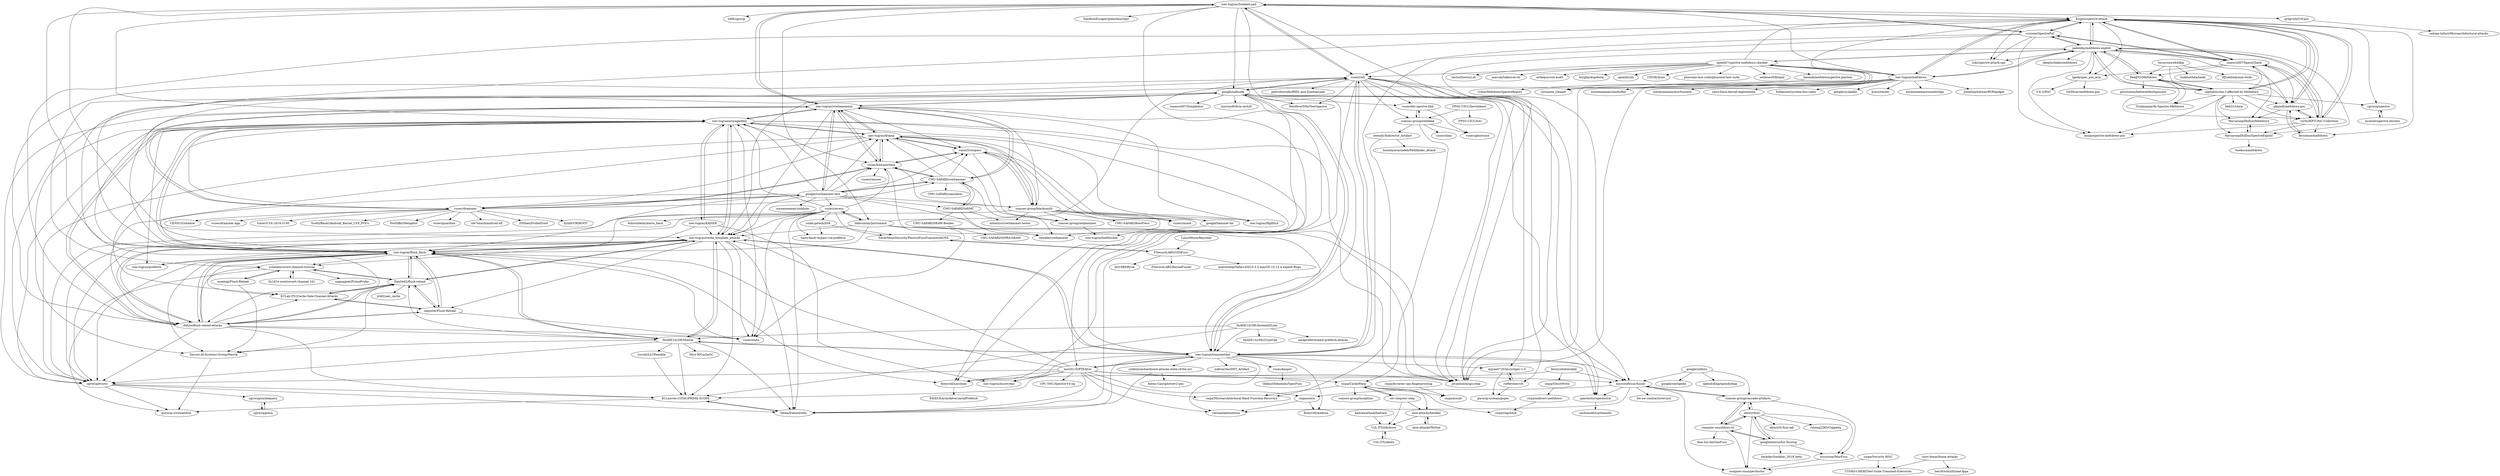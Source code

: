 digraph G {
"isec-tugraz/ZombieLoad" -> "vusec/ridl"
"isec-tugraz/ZombieLoad" -> "jovanbulck/sgx-step" ["e"=1]
"isec-tugraz/ZombieLoad" -> "isec-tugraz/armageddon"
"isec-tugraz/ZombieLoad" -> "IAIK/sgxrop"
"isec-tugraz/ZombieLoad" -> "flowyroll/uarchsec"
"isec-tugraz/ZombieLoad" -> "isec-tugraz/rowhammerjs"
"isec-tugraz/ZombieLoad" -> "SandboxEscaper/polarbearrepo" ["e"=1]
"isec-tugraz/ZombieLoad" -> "Eugnis/spectre-attack"
"isec-tugraz/ZombieLoad" -> "google/safeside"
"isec-tugraz/ZombieLoad" -> "gregvish/l1tf-poc"
"isec-tugraz/ZombieLoad" -> "bbbrumley/portsmash"
"isec-tugraz/ZombieLoad" -> "isec-tugraz/cache_template_attacks"
"isec-tugraz/ZombieLoad" -> "isec-tugraz/flush_flush"
"isec-tugraz/ZombieLoad" -> "isec-tugraz/transientfail"
"isec-tugraz/ZombieLoad" -> "crozone/SpectrePoC"
"vusec/ridl" -> "isec-tugraz/ZombieLoad"
"vusec/ridl" -> "isec-tugraz/transientfail"
"vusec/ridl" -> "HexHive/SMoTherSpectre"
"vusec/ridl" -> "jovanbulck/sgx-step" ["e"=1]
"vusec/ridl" -> "spectector/spectector"
"vusec/ridl" -> "google/safeside"
"vusec/ridl" -> "mjyan0720/InvisiSpec-1.0"
"vusec/ridl" -> "libtea/frameworks"
"vusec/ridl" -> "yshalabi/covert-channel-tutorial"
"vusec/ridl" -> "microsoft/sca-fuzzer"
"vusec/ridl" -> "pietroborrello/RIDL-and-ZombieLoad"
"vusec/ridl" -> "defuse/flush-reload-attacks"
"vusec/ridl" -> "cwfletcher/stt"
"vusec/ridl" -> "comsec-group/retbleed"
"vusec/ridl" -> "vusec/bhi-spectre-bhb"
"speed47/spectre-meltdown-checker" -> "isec-tugraz/meltdown"
"speed47/spectre-meltdown-checker" -> "corna/me_cleaner" ["e"=1]
"speed47/spectre-meltdown-checker" -> "paboldin/meltdown-exploit"
"speed47/spectre-meltdown-checker" -> "testssl/testssl.sh" ["e"=1]
"speed47/spectre-meltdown-checker" -> "marcan/takeover.sh" ["e"=1]
"speed47/spectre-meltdown-checker" -> "hannob/meltdownspectre-patches"
"speed47/spectre-meltdown-checker" -> "arthepsy/ssh-audit" ["e"=1]
"speed47/spectre-meltdown-checker" -> "Eugnis/spectre-attack"
"speed47/spectre-meltdown-checker" -> "borgbackup/borg" ["e"=1]
"speed47/spectre-meltdown-checker" -> "xoreaxeaxeax/sandsifter" ["e"=1]
"speed47/spectre-meltdown-checker" -> "openzfs/zfs" ["e"=1]
"speed47/spectre-meltdown-checker" -> "CISOfy/lynis" ["e"=1]
"speed47/spectre-meltdown-checker" -> "phoronix-test-suite/phoronix-test-suite" ["e"=1]
"speed47/spectre-meltdown-checker" -> "vusec/ridl"
"speed47/spectre-meltdown-checker" -> "netblue30/firejail" ["e"=1]
"isec-tugraz/meltdown" -> "paboldin/meltdown-exploit"
"isec-tugraz/meltdown" -> "speed47/spectre-meltdown-checker"
"isec-tugraz/meltdown" -> "Eugnis/spectre-attack"
"isec-tugraz/meltdown" -> "xoreaxeaxeax/sandsifter" ["e"=1]
"isec-tugraz/meltdown" -> "isec-tugraz/ZombieLoad"
"isec-tugraz/meltdown" -> "xoreaxeaxeax/movfuscator" ["e"=1]
"isec-tugraz/meltdown" -> "xairy/linux-kernel-exploitation" ["e"=1]
"isec-tugraz/meltdown" -> "fulldecent/system-bus-radio" ["e"=1]
"isec-tugraz/meltdown" -> "google/syzkaller" ["e"=1]
"isec-tugraz/meltdown" -> "avast/retdec" ["e"=1]
"isec-tugraz/meltdown" -> "corna/me_cleaner" ["e"=1]
"isec-tugraz/meltdown" -> "defuse/flush-reload-attacks"
"isec-tugraz/meltdown" -> "xoreaxeaxeax/rosenbridge" ["e"=1]
"isec-tugraz/meltdown" -> "JonathanSalwan/ROPgadget" ["e"=1]
"isec-tugraz/meltdown" -> "jovanbulck/sgx-step" ["e"=1]
"misc0110/PTEditor" -> "libtea/frameworks"
"misc0110/PTEditor" -> "isec-tugraz/transientfail"
"misc0110/PTEditor" -> "microsoft/sca-fuzzer"
"misc0110/PTEditor" -> "jovanbulck/sgx-step" ["e"=1]
"misc0110/PTEditor" -> "cgvwzq/evsets"
"misc0110/PTEditor" -> "isec-tugraz/cache_template_attacks"
"misc0110/PTEditor" -> "CPU-THU/Spectre-V4-ng"
"misc0110/PTEditor" -> "vernamlab/medusa"
"misc0110/PTEditor" -> "isec-tugraz/msrevelio"
"misc0110/PTEditor" -> "isec-tugraz/flush_flush"
"misc0110/PTEditor" -> "KULeuven-COSIC/PRIME-SCOPE"
"misc0110/PTEditor" -> "flowyroll/uarchsec"
"misc0110/PTEditor" -> "cispa/osiris"
"misc0110/PTEditor" -> "cispa/CacheWarp"
"misc0110/PTEditor" -> "cispa/Microarchitectural-Hash-Function-Recovery"
"paboldin/meltdown-exploit" -> "Eugnis/spectre-attack"
"paboldin/meltdown-exploit" -> "ionescu007/SpecuCheck"
"paboldin/meltdown-exploit" -> "crozone/SpectrePoC"
"paboldin/meltdown-exploit" -> "raphaelsc/Am-I-affected-by-Meltdown"
"paboldin/meltdown-exploit" -> "turbo/KPTI-PoC-Collection"
"paboldin/meltdown-exploit" -> "RealJTG/Meltdown"
"paboldin/meltdown-exploit" -> "isec-tugraz/meltdown"
"paboldin/meltdown-exploit" -> "gkaindl/meltdown-poc"
"paboldin/meltdown-exploit" -> "lgeek/spec_poc_arm"
"paboldin/meltdown-exploit" -> "HarsaroopDhillon/SpectreExploit"
"paboldin/meltdown-exploit" -> "speed47/spectre-meltdown-checker"
"paboldin/meltdown-exploit" -> "mniip/spectre-meltdown-poc"
"paboldin/meltdown-exploit" -> "deeptechlabs/meltdown"
"paboldin/meltdown-exploit" -> "jovanbulck/sgx-step" ["e"=1]
"paboldin/meltdown-exploit" -> "lsds/spectre-attack-sgx" ["e"=1]
"gregvish/l1tf-poc" -> "saiteja-talluri/Microarchitectural-attacks"
"LinusHenze/Keysteal" -> "FSecureLABS/OSXFuzz"
"ionescu007/SpecuCheck" -> "turbo/KPTI-PoC-Collection"
"ionescu007/SpecuCheck" -> "paboldin/meltdown-exploit"
"ionescu007/SpecuCheck" -> "Eugnis/spectre-attack"
"ionescu007/SpecuCheck" -> "lgeek/spec_poc_arm"
"ionescu007/SpecuCheck" -> "gkaindl/meltdown-poc"
"ionescu007/SpecuCheck" -> "crozone/SpectrePoC"
"ionescu007/SpecuCheck" -> "RealJTG/Meltdown"
"ionescu007/SpecuCheck" -> "HarsaroopDhillon/Meltdown"
"Eugnis/spectre-attack" -> "turbo/KPTI-PoC-Collection"
"Eugnis/spectre-attack" -> "gkaindl/meltdown-poc"
"Eugnis/spectre-attack" -> "feruxmax/meltdown"
"Eugnis/spectre-attack" -> "paboldin/meltdown-exploit"
"Eugnis/spectre-attack" -> "crozone/SpectrePoC"
"Eugnis/spectre-attack" -> "ionescu007/SpecuCheck"
"Eugnis/spectre-attack" -> "lgeek/spec_poc_arm"
"Eugnis/spectre-attack" -> "raphaelsc/Am-I-affected-by-Meltdown"
"Eugnis/spectre-attack" -> "isec-tugraz/meltdown"
"Eugnis/spectre-attack" -> "lsds/spectre-attack-sgx" ["e"=1]
"Eugnis/spectre-attack" -> "defuse/flush-reload-attacks"
"Eugnis/spectre-attack" -> "isec-tugraz/ZombieLoad"
"Eugnis/spectre-attack" -> "isec-tugraz/flush_flush"
"Eugnis/spectre-attack" -> "jovanbulck/sgx-step" ["e"=1]
"Eugnis/spectre-attack" -> "cgvwzq/spectre"
"turbo/KPTI-PoC-Collection" -> "gkaindl/meltdown-poc"
"turbo/KPTI-PoC-Collection" -> "feruxmax/meltdown"
"turbo/KPTI-PoC-Collection" -> "Eugnis/spectre-attack"
"turbo/KPTI-PoC-Collection" -> "ionescu007/SpecuCheck"
"turbo/KPTI-PoC-Collection" -> "paboldin/meltdown-exploit"
"turbo/KPTI-PoC-Collection" -> "HarsaroopDhillon/SpectreExploit"
"turbo/KPTI-PoC-Collection" -> "mniip/spectre-meltdown-poc"
"RealJTG/Meltdown" -> "raphaelsc/Am-I-affected-by-Meltdown"
"RealJTG/Meltdown" -> "paboldin/meltdown-exploit"
"RealJTG/Meltdown" -> "gkaindl/meltdown-poc"
"RealJTG/Meltdown" -> "turbo/KPTI-PoC-Collection"
"RealJTG/Meltdown" -> "Viralmaniar/In-Spectre-Meltdown"
"RealJTG/Meltdown" -> "govolution/betterdefaultpasslist" ["e"=1]
"hannob/meltdownspectre-patches" -> "vrdse/MeltdownSpectreReport"
"gkaindl/meltdown-poc" -> "feruxmax/meltdown"
"gkaindl/meltdown-poc" -> "turbo/KPTI-PoC-Collection"
"gkaindl/meltdown-poc" -> "Eugnis/spectre-attack"
"gkaindl/meltdown-poc" -> "HarsaroopDhillon/Meltdown"
"feruxmax/meltdown" -> "gkaindl/meltdown-poc"
"cgvwzq/evsets" -> "KULeuven-COSIC/PRIME-SCOPE"
"cgvwzq/evsets" -> "cgvwzq/cachequery"
"cgvwzq/evsets" -> "gururaj-s/streamline"
"cgvwzq/evsets" -> "libtea/frameworks"
"flowyroll/uarchsec" -> "PittECEArch/AdversarialPrefetch"
"raphaelsc/Am-I-affected-by-Meltdown" -> "RealJTG/Meltdown"
"raphaelsc/Am-I-affected-by-Meltdown" -> "paboldin/meltdown-exploit"
"raphaelsc/Am-I-affected-by-Meltdown" -> "mniip/spectre-meltdown-poc"
"raphaelsc/Am-I-affected-by-Meltdown" -> "gkaindl/meltdown-poc"
"raphaelsc/Am-I-affected-by-Meltdown" -> "Eugnis/spectre-attack"
"raphaelsc/Am-I-affected-by-Meltdown" -> "turbo/KPTI-PoC-Collection"
"raphaelsc/Am-I-affected-by-Meltdown" -> "HarsaroopDhillon/SpectreExploit"
"raphaelsc/Am-I-affected-by-Meltdown" -> "Viralmaniar/In-Spectre-Meltdown"
"raphaelsc/Am-I-affected-by-Meltdown" -> "bbb31/slurp" ["e"=1]
"raphaelsc/Am-I-affected-by-Meltdown" -> "ionescu007/SpecuCheck"
"raphaelsc/Am-I-affected-by-Meltdown" -> "HarsaroopDhillon/Meltdown"
"raphaelsc/Am-I-affected-by-Meltdown" -> "cgvwzq/spectre"
"bbbrumley/portsmash" -> "vusec/revanc"
"bbbrumley/portsmash" -> "isec-tugraz/cache_template_attacks"
"bbbrumley/portsmash" -> "jovanbulck/sgx-step" ["e"=1]
"bbbrumley/portsmash" -> "vusec/xlate"
"bbbrumley/portsmash" -> "vusec/ridl"
"bbbrumley/portsmash" -> "isec-tugraz/flush_flush"
"bbbrumley/portsmash" -> "isec-tugraz/transientfail"
"FSecureLABS/OSXFuzz" -> "SilverMoonSecurity/PassiveFuzzFrameworkOSX"
"FSecureLABS/OSXFuzz" -> "FSecureLABS/KernelFuzzer" ["e"=1]
"FSecureLABS/OSXFuzz" -> "maximehip/Safari-iOS10.3.2-macOS-10.12.4-exploit-Bugs"
"FSecureLABS/OSXFuzz" -> "bxl1989/Ryuk" ["e"=1]
"isec-tugraz/transientfail" -> "spectector/spectector"
"isec-tugraz/transientfail" -> "google/safeside"
"isec-tugraz/transientfail" -> "libtea/frameworks"
"isec-tugraz/transientfail" -> "microsoft/sca-fuzzer"
"isec-tugraz/transientfail" -> "isec-tugraz/msrevelio"
"isec-tugraz/transientfail" -> "0xADE1A1DE/Mastik"
"isec-tugraz/transientfail" -> "codexlynx/hardware-attacks-state-of-the-art"
"isec-tugraz/transientfail" -> "flowyroll/medusa"
"isec-tugraz/transientfail" -> "vernamlab/medusa"
"isec-tugraz/transientfail" -> "mktrm/SecSMT_Artifact"
"isec-tugraz/transientfail" -> "isec-tugraz/cache_template_attacks"
"isec-tugraz/transientfail" -> "misc0110/PTEditor"
"isec-tugraz/transientfail" -> "vusec/ridl"
"isec-tugraz/transientfail" -> "mjyan0720/InvisiSpec-1.0"
"isec-tugraz/transientfail" -> "vusec/kasper"
"crozone/SpectrePoC" -> "paboldin/meltdown-exploit"
"crozone/SpectrePoC" -> "Eugnis/spectre-attack"
"crozone/SpectrePoC" -> "mniip/spectre-meltdown-poc"
"crozone/SpectrePoC" -> "vusec/ridl"
"crozone/SpectrePoC" -> "isec-tugraz/transientfail"
"crozone/SpectrePoC" -> "lsds/spectre-attack-sgx" ["e"=1]
"crozone/SpectrePoC" -> "ionescu007/SpecuCheck"
"crozone/SpectrePoC" -> "isec-tugraz/ZombieLoad"
"lgeek/spec_poc_arm" -> "V-E-O/PoC" ["e"=1]
"lgeek/spec_poc_arm" -> "GitMirar/meltdown-poc"
"riscv-boom/boom-attacks" -> "CTSRD-CHERI/Test-Suite-Transient-Execution"
"riscv-boom/boom-attacks" -> "hex-five/multizone-fpga"
"HarsaroopDhillon/Meltdown" -> "HarsaroopDhillon/SpectreExploit"
"ekiwi/rfuzz" -> "compsec-snu/difuzz-rtl"
"ekiwi/rfuzz" -> "googleinterns/hw-fuzzing"
"ekiwi/rfuzz" -> "compsec-snu/specdoctor"
"ekiwi/rfuzz" -> "ekiwi/rtl-fuzz-lab"
"ekiwi/rfuzz" -> "rzhang2285/Coppelia"
"ekiwi/rfuzz" -> "sycuricon/MorFuzz"
"ekiwi/rfuzz" -> "comsec-group/cascade-artifacts"
"mjyan0720/InvisiSpec-1.0" -> "cwfletcher/stt"
"mjyan0720/InvisiSpec-1.0" -> "gururaj-s/cleanupspec"
"HarsaroopDhillon/SpectreExploit" -> "HarsaroopDhillon/Meltdown"
"HarsaroopDhillon/SpectreExploit" -> "bsekura/meltdown"
"spectector/spectector" -> "cacheaudit/cacheaudit"
"nepoche/Flush-Reload" -> "DanGe42/flush-reload"
"nepoche/Flush-Reload" -> "ECLab-ITU/Cache-Side-Channel-Attacks"
"nepoche/Flush-Reload" -> "isec-tugraz/flush_flush"
"nepoche/Flush-Reload" -> "defuse/flush-reload-attacks"
"nepoche/Flush-Reload" -> "vusec/xlate"
"Secure-AI-Systems-Group/Mastik" -> "gururaj-s/streamline"
"moehajj/Flush-Reload" -> "yshalabi/covert-channel-tutorial"
"moehajj/Flush-Reload" -> "Secure-AI-Systems-Group/Mastik"
"yshalabi/covert-channel-tutorial" -> "0x161e-swei/covert-channel-101"
"yshalabi/covert-channel-tutorial" -> "nagnagnet/PrimeProbe"
"yshalabi/covert-channel-tutorial" -> "gururaj-s/streamline"
"yshalabi/covert-channel-tutorial" -> "DanGe42/flush-reload"
"yshalabi/covert-channel-tutorial" -> "moehajj/Flush-Reload"
"cgvwzq/spectre" -> "ascendr/spectre-chrome"
"ascendr/spectre-chrome" -> "cgvwzq/spectre"
"ECLab-ITU/Cache-Side-Channel-Attacks" -> "nepoche/Flush-Reload"
"ECLab-ITU/Cache-Side-Channel-Attacks" -> "DanGe42/flush-reload"
"0x161e-swei/covert-channel-101" -> "yshalabi/covert-channel-tutorial"
"googleinterns/hw-fuzzing" -> "compsec-snu/difuzz-rtl"
"googleinterns/hw-fuzzing" -> "ekiwi/rfuzz"
"googleinterns/hw-fuzzing" -> "hackdac/hackdac_2018_beta"
"googleinterns/hw-fuzzing" -> "sycuricon/MorFuzz"
"google/rowhammer-test" -> "isec-tugraz/rowhammerjs"
"google/rowhammer-test" -> "CMU-SAFARI/rowhammer"
"google/rowhammer-test" -> "isec-tugraz/drama"
"google/rowhammer-test" -> "vusec/drammer"
"google/rowhammer-test" -> "vusec/trrespass"
"google/rowhammer-test" -> "vusec/hammertime"
"google/rowhammer-test" -> "comsec-group/blacksmith"
"google/rowhammer-test" -> "CMU-SAFARI/SoftMC"
"google/rowhammer-test" -> "defuse/flush-reload-attacks"
"google/rowhammer-test" -> "isec-tugraz/armageddon"
"google/rowhammer-test" -> "isec-tugraz/cache_template_attacks"
"google/rowhammer-test" -> "isec-tugraz/flush_flush"
"google/rowhammer-test" -> "vusec/revanc"
"google/rowhammer-test" -> "jovanbulck/sgx-step" ["e"=1]
"google/rowhammer-test" -> "xoreaxeaxeax/sinkhole" ["e"=1]
"google/safeside" -> "isec-tugraz/transientfail"
"google/safeside" -> "vusec/ridl"
"google/safeside" -> "vusec/bhi-spectre-bhb"
"google/safeside" -> "isec-tugraz/cache_template_attacks"
"google/safeside" -> "cgvwzq/evsets"
"google/safeside" -> "spectector/spectector"
"google/safeside" -> "isec-tugraz/flush_flush"
"google/safeside" -> "jovanbulck/sgx-step" ["e"=1]
"google/safeside" -> "flowyroll/uarchsec"
"google/safeside" -> "microsoft/sca-fuzzer"
"google/safeside" -> "HexHive/SMoTherSpectre"
"google/safeside" -> "ionescu007/Simpleator" ["e"=1]
"google/safeside" -> "isec-tugraz/rowhammerjs"
"google/safeside" -> "microsoft/llvm-mctoll" ["e"=1]
"vusec/trrespass" -> "comsec-group/blacksmith"
"vusec/trrespass" -> "isec-tugraz/drama"
"vusec/trrespass" -> "comsec-group/zenhammer"
"vusec/trrespass" -> "google/hammer-kit"
"vusec/trrespass" -> "vusec/smash"
"vusec/trrespass" -> "vusec/hammertime"
"CMU-SAFARI/rowhammer" -> "vusec/hammertime"
"CMU-SAFARI/rowhammer" -> "CMU-SAFARI/SoftMC"
"CMU-SAFARI/rowhammer" -> "google/rowhammer-test"
"CMU-SAFARI/rowhammer" -> "isec-tugraz/rowhammerjs"
"CMU-SAFARI/rowhammer" -> "vusec/trrespass"
"CMU-SAFARI/rowhammer" -> "CMU-SAFARI/ramulator" ["e"=1]
"CMU-SAFARI/rowhammer" -> "zaweke/rowhammer"
"CMU-SAFARI/rowhammer" -> "isec-tugraz/drama"
"cwfletcher/stt" -> "gururaj-s/cleanupspec"
"cwfletcher/stt" -> "mjyan0720/InvisiSpec-1.0"
"codexlynx/hardware-attacks-state-of-the-art" -> "libtea/frameworks"
"codexlynx/hardware-attacks-state-of-the-art" -> "Anton-Cao/spectrev2-poc"
"cgvwzq/cachequery" -> "cgvwzq/polca"
"cgvwzq/polca" -> "cgvwzq/cachequery"
"DanGe42/flush-reload" -> "defuse/flush-reload-attacks"
"DanGe42/flush-reload" -> "nepoche/Flush-Reload"
"DanGe42/flush-reload" -> "isec-tugraz/flush_flush"
"DanGe42/flush-reload" -> "yshalabi/covert-channel-tutorial"
"DanGe42/flush-reload" -> "isec-tugraz/cache_template_attacks"
"DanGe42/flush-reload" -> "ECLab-ITU/Cache-Side-Channel-Attacks"
"DanGe42/flush-reload" -> "jcb82/aes_cache" ["e"=1]
"DanGe42/flush-reload" -> "Secure-AI-Systems-Group/Mastik"
"cispa/osiris" -> "vernamlab/medusa"
"cispa/osiris" -> "flowyroll/medusa"
"defuse/flush-reload-attacks" -> "DanGe42/flush-reload"
"defuse/flush-reload-attacks" -> "isec-tugraz/flush_flush"
"defuse/flush-reload-attacks" -> "nepoche/Flush-Reload"
"defuse/flush-reload-attacks" -> "isec-tugraz/cache_template_attacks"
"defuse/flush-reload-attacks" -> "ECLab-ITU/Cache-Side-Channel-Attacks"
"defuse/flush-reload-attacks" -> "0xADE1A1DE/Mastik"
"defuse/flush-reload-attacks" -> "KULeuven-COSIC/PRIME-SCOPE"
"defuse/flush-reload-attacks" -> "cgvwzq/evsets"
"defuse/flush-reload-attacks" -> "yshalabi/covert-channel-tutorial"
"defuse/flush-reload-attacks" -> "vusec/xlate"
"defuse/flush-reload-attacks" -> "isec-tugraz/armageddon"
"isec-tugraz/rowhammerjs" -> "google/rowhammer-test"
"isec-tugraz/rowhammerjs" -> "isec-tugraz/drama"
"isec-tugraz/rowhammerjs" -> "isec-tugraz/armageddon"
"isec-tugraz/rowhammerjs" -> "vusec/hammertime"
"isec-tugraz/rowhammerjs" -> "CMU-SAFARI/rowhammer"
"isec-tugraz/rowhammerjs" -> "isec-tugraz/cache_template_attacks"
"isec-tugraz/rowhammerjs" -> "vusec/trrespass"
"isec-tugraz/rowhammerjs" -> "isec-tugraz/flipfloyd"
"isec-tugraz/rowhammerjs" -> "isec-tugraz/flush_flush"
"isec-tugraz/rowhammerjs" -> "comsec-group/blacksmith"
"isec-tugraz/rowhammerjs" -> "vusec/drammer"
"isec-tugraz/rowhammerjs" -> "cgvwzq/evsets"
"isec-tugraz/rowhammerjs" -> "misc0110/PTEditor"
"isec-tugraz/rowhammerjs" -> "isec-tugraz/ZombieLoad"
"isec-tugraz/rowhammerjs" -> "google/safeside"
"isec-tugraz/cache_template_attacks" -> "isec-tugraz/flush_flush"
"isec-tugraz/cache_template_attacks" -> "DanGe42/flush-reload"
"isec-tugraz/cache_template_attacks" -> "defuse/flush-reload-attacks"
"isec-tugraz/cache_template_attacks" -> "isec-tugraz/prefetch"
"isec-tugraz/cache_template_attacks" -> "isec-tugraz/armageddon"
"isec-tugraz/cache_template_attacks" -> "vusec/xlate"
"isec-tugraz/cache_template_attacks" -> "cgvwzq/evsets"
"isec-tugraz/cache_template_attacks" -> "0xADE1A1DE/Mastik"
"isec-tugraz/cache_template_attacks" -> "nepoche/Flush-Reload"
"isec-tugraz/cache_template_attacks" -> "isec-tugraz/transientfail"
"isec-tugraz/cache_template_attacks" -> "libtea/frameworks"
"isec-tugraz/cache_template_attacks" -> "yshalabi/covert-channel-tutorial"
"isec-tugraz/cache_template_attacks" -> "KULeuven-COSIC/PRIME-SCOPE"
"microsoft/sca-fuzzer" -> "hw-sw-contracts/revizor"
"microsoft/sca-fuzzer" -> "spectector/spectector"
"microsoft/sca-fuzzer" -> "cispa/osiris"
"microsoft/sca-fuzzer" -> "vernamlab/medusa"
"microsoft/sca-fuzzer" -> "compsec-snu/specdoctor"
"microsoft/sca-fuzzer" -> "comsec-group/cascade-artifacts"
"google/hammer-kit" -> "zaweke/rowhammer"
"0xADE1A1DE/AssemblyLine" -> "0xADE1A1DE/CryptOpt" ["e"=1]
"0xADE1A1DE/AssemblyLine" -> "amdprefetch/amd-prefetch-attacks"
"0xADE1A1DE/AssemblyLine" -> "KULeuven-COSIC/PRIME-SCOPE"
"0xADE1A1DE/AssemblyLine" -> "0xADE1A1DE/Mastik"
"0xADE1A1DE/AssemblyLine" -> "isec-tugraz/transientfail"
"compsec-snu/difuzz-rtl" -> "ekiwi/rfuzz"
"compsec-snu/difuzz-rtl" -> "googleinterns/hw-fuzzing"
"compsec-snu/difuzz-rtl" -> "compsec-snu/specdoctor"
"compsec-snu/difuzz-rtl" -> "comsec-group/cascade-artifacts"
"compsec-snu/difuzz-rtl" -> "dian-lun-lin/GenFuzz"
"libtea/frameworks" -> "KULeuven-COSIC/PRIME-SCOPE"
"google/silifuzz" -> "comsec-group/cascade-artifacts"
"google/silifuzz" -> "microsoft/sca-fuzzer"
"google/silifuzz" -> "google/centipede" ["e"=1]
"google/silifuzz" -> "opendcdiag/opendcdiag"
"0xADE1A1DE/Mastik" -> "Secure-AI-Systems-Group/Mastik"
"0xADE1A1DE/Mastik" -> "Miro-H/CacheSC"
"0xADE1A1DE/Mastik" -> "KULeuven-COSIC/PRIME-SCOPE"
"0xADE1A1DE/Mastik" -> "libtea/frameworks"
"0xADE1A1DE/Mastik" -> "cgvwzq/evsets"
"0xADE1A1DE/Mastik" -> "zzrcxb/LLCFeasible"
"0xADE1A1DE/Mastik" -> "isec-tugraz/transientfail"
"0xADE1A1DE/Mastik" -> "isec-tugraz/cache_template_attacks"
"0xADE1A1DE/Mastik" -> "isec-tugraz/flush_flush"
"0xADE1A1DE/Mastik" -> "DanGe42/flush-reload"
"comsec-group/blacksmith" -> "vusec/trrespass"
"comsec-group/blacksmith" -> "isec-tugraz/drama"
"comsec-group/blacksmith" -> "comsec-group/zenhammer"
"comsec-group/blacksmith" -> "CMU-SAFARI/RowPress"
"comsec-group/blacksmith" -> "isec-tugraz/flipfloyd"
"comsec-group/blacksmith" -> "cgvwzq/evsets"
"comsec-group/blacksmith" -> "vusec/hammertime"
"comsec-group/blacksmith" -> "antmicro/rowhammer-tester"
"comsec-group/blacksmith" -> "vusec/smash"
"comsec-group/blacksmith" -> "google/hammer-kit"
"comsec-group/blacksmith" -> "isec-tugraz/halfdouble"
"KULeuven-COSIC/PRIME-SCOPE" -> "libtea/frameworks"
"KULeuven-COSIC/PRIME-SCOPE" -> "gururaj-s/streamline"
"FPSG-UIUC/hertzbleed" -> "comsec-group/retbleed"
"FPSG-UIUC/hertzbleed" -> "FPSG-UIUC/lotr"
"vusec/bhi-spectre-bhb" -> "comsec-group/retbleed"
"vusec/bhi-spectre-bhb" -> "vusec/ghostrace"
"cispa/browser-cpu-fingerprinting" -> "cispa/mwait"
"vusec/kasper" -> "OleksiiOleksenko/SpecFuzz"
"sycuricon/MorFuzz" -> "compsec-snu/specdoctor"
"CMU-SAFARI/DRAM-Bender" -> "CMU-SAFARI/SiMRA-DRAM"
"comsec-group/retbleed" -> "vusec/ghostrace"
"comsec-group/retbleed" -> "vusec/bhi-spectre-bhb"
"comsec-group/retbleed" -> "vusec/slam"
"comsec-group/retbleed" -> "cispa/CacheWarp"
"comsec-group/retbleed" -> "owenlly/Indirector_Artifact"
"torusrxxx/x64dbg" -> "RealJTG/Meltdown"
"torusrxxx/x64dbg" -> "raphaelsc/Am-I-affected-by-Meltdown"
"torusrxxx/x64dbg" -> "HJLebbink/asm-dude" ["e"=1]
"torusrxxx/x64dbg" -> "bukinoshita/taskr" ["e"=1]
"flowyroll/downfall" -> "microsoft/sca-fuzzer"
"flowyroll/downfall" -> "flowyroll/uarchsec"
"flowyroll/downfall" -> "cispa/GhostWrite"
"isec-tugraz/flush_flush" -> "isec-tugraz/cache_template_attacks"
"isec-tugraz/flush_flush" -> "DanGe42/flush-reload"
"isec-tugraz/flush_flush" -> "defuse/flush-reload-attacks"
"isec-tugraz/flush_flush" -> "nepoche/Flush-Reload"
"isec-tugraz/flush_flush" -> "isec-tugraz/armageddon"
"isec-tugraz/flush_flush" -> "vusec/xlate"
"isec-tugraz/flush_flush" -> "Secure-AI-Systems-Group/Mastik"
"isec-tugraz/flush_flush" -> "isec-tugraz/prefetch"
"isec-tugraz/flush_flush" -> "cgvwzq/evsets"
"isec-tugraz/flush_flush" -> "0xADE1A1DE/Mastik"
"isec-tugraz/flush_flush" -> "flowyroll/uarchsec"
"isec-tugraz/flush_flush" -> "yshalabi/covert-channel-tutorial"
"isec-tugraz/flush_flush" -> "ECLab-ITU/Cache-Side-Channel-Attacks"
"isec-tugraz/drama" -> "comsec-group/blacksmith"
"isec-tugraz/drama" -> "vusec/trrespass"
"isec-tugraz/drama" -> "comsec-group/zenhammer"
"isec-tugraz/drama" -> "vusec/hammertime"
"isec-tugraz/drama" -> "isec-tugraz/rowhammerjs"
"isec-tugraz/drama" -> "isec-tugraz/armageddon"
"isec-tugraz/drama" -> "cgvwzq/evsets"
"isec-tugraz/drama" -> "isec-tugraz/flipfloyd"
"isec-tugraz/drama" -> "isec-tugraz/flush_flush"
"isec-tugraz/drama" -> "google/hammer-kit"
"isec-tugraz/armageddon" -> "isec-tugraz/flush_flush"
"isec-tugraz/armageddon" -> "isec-tugraz/cache_template_attacks"
"isec-tugraz/armageddon" -> "isec-tugraz/drama"
"isec-tugraz/armageddon" -> "isec-tugraz/rowhammerjs"
"isec-tugraz/armageddon" -> "isec-tugraz/prefetch"
"isec-tugraz/armageddon" -> "ECLab-ITU/Cache-Side-Channel-Attacks"
"isec-tugraz/armageddon" -> "cgvwzq/evsets"
"isec-tugraz/armageddon" -> "defuse/flush-reload-attacks"
"isec-tugraz/armageddon" -> "flowyroll/uarchsec"
"isec-tugraz/armageddon" -> "isec-tugraz/KAISER"
"isec-tugraz/armageddon" -> "vusec/hammertime"
"isec-tugraz/armageddon" -> "vusec/xlate"
"isec-tugraz/armageddon" -> "isec-tugraz/transientfail"
"isec-tugraz/armageddon" -> "Secure-AI-Systems-Group/Mastik"
"isec-tugraz/armageddon" -> "jovanbulck/sgx-step" ["e"=1]
"sev-step/sev-step" -> "ahoi-attacks/heckler"
"sev-step/sev-step" -> "cispa/CacheWarp"
"sev-step/sev-step" -> "UzL-ITS/tdxdown"
"cispa/Security-RISC" -> "CTSRD-CHERI/Test-Suite-Transient-Execution"
"cispa/Security-RISC" -> "compsec-snu/specdoctor"
"cispa/indirect-meltdown" -> "cispa/regcheck"
"sslab-gatech/DrK" -> "SilverMoonSecurity/PassiveFuzzFrameworkOSX"
"sslab-gatech/DrK" -> "xairy/kaslr-bypass-via-prefetch"
"zzrcxb/LLCFeasible" -> "KULeuven-COSIC/PRIME-SCOPE"
"vusec/drammer" -> "vusec/hammertime"
"vusec/drammer" -> "timwr/CVE-2016-5195" ["e"=1]
"vusec/drammer" -> "ScottyBauer/Android_Kernel_CVE_POCs" ["e"=1]
"vusec/drammer" -> "NorthBit/Metaphor" ["e"=1]
"vusec/drammer" -> "google/rowhammer-test"
"vusec/drammer" -> "isec-tugraz/armageddon"
"vusec/drammer" -> "isec-tugraz/rowhammerjs"
"vusec/drammer" -> "vusec/guardion"
"vusec/drammer" -> "ele7enxxh/android-afl" ["e"=1]
"vusec/drammer" -> "isec-tugraz/drama"
"vusec/drammer" -> "ZSShen/ProbeDroid" ["e"=1]
"vusec/drammer" -> "hyln9/VIKIROOT" ["e"=1]
"vusec/drammer" -> "CENSUS/shadow" ["e"=1]
"vusec/drammer" -> "vusec/drammer-app"
"vusec/drammer" -> "CMU-SAFARI/rowhammer"
"SilverMoonSecurity/PassiveFuzzFrameworkOSX" -> "FSecureLABS/OSXFuzz"
"UzL-ITS/obelix" -> "UzL-ITS/tdxdown"
"cispa/CacheWarp" -> "cispa/Microarchitectural-Hash-Function-Recovery"
"cispa/CacheWarp" -> "ahoi-attacks/heckler"
"cispa/CacheWarp" -> "sev-step/sev-step"
"cispa/CacheWarp" -> "cispa/mwait"
"cispa/CacheWarp" -> "comsec-group/inception"
"cispa/CacheWarp" -> "cispa/regcheck"
"vusec/hammertime" -> "isec-tugraz/drama"
"vusec/hammertime" -> "vusec/drammer"
"vusec/hammertime" -> "zaweke/rowhammer"
"vusec/hammertime" -> "vusec/ramses"
"vusec/hammertime" -> "CMU-SAFARI/rowhammer"
"vusec/hammertime" -> "isec-tugraz/rowhammerjs"
"vusec/hammertime" -> "vusec/trrespass"
"comsec-group/cascade-artifacts" -> "sycuricon/MorFuzz"
"comsec-group/cascade-artifacts" -> "compsec-snu/difuzz-rtl"
"comsec-group/cascade-artifacts" -> "ekiwi/rfuzz"
"comsec-group/cascade-artifacts" -> "microsoft/sca-fuzzer"
"CMU-SAFARI/SoftMC" -> "CMU-SAFARI/DRAM-Bender"
"CMU-SAFARI/SoftMC" -> "zaweke/rowhammer"
"CMU-SAFARI/SoftMC" -> "CMU-SAFARI/rowhammer"
"CMU-SAFARI/SoftMC" -> "antmicro/rowhammer-tester"
"comsec-group/zenhammer" -> "isec-tugraz/halfdouble"
"ahoi-attacks/heckler" -> "ahoi-attacks/WeSee"
"ahoi-attacks/heckler" -> "UzL-ITS/tdxdown"
"ahoi-attacks/WeSee" -> "ahoi-attacks/heckler"
"UzL-ITS/tdxdown" -> "UzL-ITS/obelix"
"cispa/GhostWrite" -> "cispa/indirect-meltdown"
"isec-tugraz/KAISER" -> "isec-tugraz/cache_template_attacks"
"isec-tugraz/KAISER" -> "isec-tugraz/armageddon"
"isec-tugraz/KAISER" -> "isec-tugraz/flush_flush"
"isec-tugraz/KAISER" -> "isec-tugraz/msrevelio"
"vusec/revanc" -> "cgvwzq/evsets"
"vusec/revanc" -> "vusec/hammertime"
"vusec/revanc" -> "isec-tugraz/cache_template_attacks"
"vusec/revanc" -> "bbbrumley/portsmash"
"vusec/revanc" -> "felixwilhelm/mario_baslr"
"vusec/revanc" -> "libtea/frameworks"
"vusec/revanc" -> "sslab-gatech/DrK"
"vusec/revanc" -> "SilverMoonSecurity/PassiveFuzzFrameworkOSX"
"vusec/revanc" -> "xairy/kaslr-bypass-via-prefetch"
"vusec/revanc" -> "isec-tugraz/flush_flush"
"vusec/revanc" -> "vusec/xlate"
"vusec/revanc" -> "isec-tugraz/armageddon"
"owenlly/Indirector_Artifact" -> "hoseinyavarzadeh/Pathfinder_Attack"
"owenlly/Indirector_Artifact" -> "cispa/Microarchitectural-Hash-Function-Recovery"
"badramattack/badram" -> "UzL-ITS/tdxdown"
"isec-tugraz/ZombieLoad" ["l"="-17.317,-41.96"]
"vusec/ridl" ["l"="-17.334,-41.945"]
"jovanbulck/sgx-step" ["l"="-16.707,-42.217"]
"isec-tugraz/armageddon" ["l"="-17.265,-41.908"]
"IAIK/sgxrop" ["l"="-17.385,-41.958"]
"flowyroll/uarchsec" ["l"="-17.296,-41.952"]
"isec-tugraz/rowhammerjs" ["l"="-17.248,-41.899"]
"SandboxEscaper/polarbearrepo" ["l"="-44.926,-29.443"]
"Eugnis/spectre-attack" ["l"="-17.351,-42.023"]
"google/safeside" ["l"="-17.32,-41.922"]
"gregvish/l1tf-poc" ["l"="-17.276,-41.998"]
"bbbrumley/portsmash" ["l"="-17.319,-41.896"]
"isec-tugraz/cache_template_attacks" ["l"="-17.289,-41.911"]
"isec-tugraz/flush_flush" ["l"="-17.282,-41.92"]
"isec-tugraz/transientfail" ["l"="-17.319,-41.934"]
"crozone/SpectrePoC" ["l"="-17.337,-42.003"]
"HexHive/SMoTherSpectre" ["l"="-17.349,-41.919"]
"spectector/spectector" ["l"="-17.36,-41.927"]
"mjyan0720/InvisiSpec-1.0" ["l"="-17.368,-41.917"]
"libtea/frameworks" ["l"="-17.296,-41.922"]
"yshalabi/covert-channel-tutorial" ["l"="-17.326,-41.906"]
"microsoft/sca-fuzzer" ["l"="-17.383,-41.932"]
"pietroborrello/RIDL-and-ZombieLoad" ["l"="-17.354,-41.964"]
"defuse/flush-reload-attacks" ["l"="-17.3,-41.932"]
"cwfletcher/stt" ["l"="-17.384,-41.92"]
"comsec-group/retbleed" ["l"="-17.214,-41.976"]
"vusec/bhi-spectre-bhb" ["l"="-17.251,-41.961"]
"speed47/spectre-meltdown-checker" ["l"="-17.438,-42.018"]
"isec-tugraz/meltdown" ["l"="-17.388,-41.997"]
"corna/me_cleaner" ["l"="-40.49,-33.98"]
"paboldin/meltdown-exploit" ["l"="-17.375,-42.04"]
"testssl/testssl.sh" ["l"="9.307,-9.142"]
"marcan/takeover.sh" ["l"="-13.933,-6.518"]
"hannob/meltdownspectre-patches" ["l"="-17.513,-42.037"]
"arthepsy/ssh-audit" ["l"="9.38,-9.093"]
"borgbackup/borg" ["l"="14.449,-11.432"]
"xoreaxeaxeax/sandsifter" ["l"="-16.497,-6.613"]
"openzfs/zfs" ["l"="-25.778,-23.524"]
"CISOfy/lynis" ["l"="-48.068,-30.608"]
"phoronix-test-suite/phoronix-test-suite" ["l"="6.844,-6.27"]
"netblue30/firejail" ["l"="-53.276,9.821"]
"xoreaxeaxeax/movfuscator" ["l"="-16.542,-6.618"]
"xairy/linux-kernel-exploitation" ["l"="-45.246,-34.624"]
"fulldecent/system-bus-radio" ["l"="23.085,-26.496"]
"google/syzkaller" ["l"="-41.641,-36.269"]
"avast/retdec" ["l"="-42.845,-36.8"]
"xoreaxeaxeax/rosenbridge" ["l"="-16.463,-6.654"]
"JonathanSalwan/ROPgadget" ["l"="-45.22,-34.538"]
"misc0110/PTEditor" ["l"="-17.286,-41.942"]
"cgvwzq/evsets" ["l"="-17.276,-41.897"]
"CPU-THU/Spectre-V4-ng" ["l"="-17.266,-41.966"]
"vernamlab/medusa" ["l"="-17.343,-41.934"]
"isec-tugraz/msrevelio" ["l"="-17.266,-41.946"]
"KULeuven-COSIC/PRIME-SCOPE" ["l"="-17.278,-41.91"]
"cispa/osiris" ["l"="-17.357,-41.942"]
"cispa/CacheWarp" ["l"="-17.205,-42.004"]
"cispa/Microarchitectural-Hash-Function-Recovery" ["l"="-17.231,-41.981"]
"ionescu007/SpecuCheck" ["l"="-17.344,-42.05"]
"raphaelsc/Am-I-affected-by-Meltdown" ["l"="-17.351,-42.073"]
"turbo/KPTI-PoC-Collection" ["l"="-17.375,-42.062"]
"RealJTG/Meltdown" ["l"="-17.356,-42.091"]
"gkaindl/meltdown-poc" ["l"="-17.361,-42.055"]
"lgeek/spec_poc_arm" ["l"="-17.312,-42.063"]
"HarsaroopDhillon/SpectreExploit" ["l"="-17.4,-42.077"]
"mniip/spectre-meltdown-poc" ["l"="-17.329,-42.041"]
"deeptechlabs/meltdown" ["l"="-17.429,-42.064"]
"lsds/spectre-attack-sgx" ["l"="-16.701,-42.265"]
"saiteja-talluri/Microarchitectural-attacks" ["l"="-17.252,-42.009"]
"LinusHenze/Keysteal" ["l"="-17.276,-41.712"]
"FSecureLABS/OSXFuzz" ["l"="-17.292,-41.746"]
"HarsaroopDhillon/Meltdown" ["l"="-17.375,-42.077"]
"feruxmax/meltdown" ["l"="-17.392,-42.052"]
"cgvwzq/spectre" ["l"="-17.384,-42.088"]
"Viralmaniar/In-Spectre-Meltdown" ["l"="-17.33,-42.105"]
"govolution/betterdefaultpasslist" ["l"="-47.242,-34.251"]
"vrdse/MeltdownSpectreReport" ["l"="-17.548,-42.047"]
"cgvwzq/cachequery" ["l"="-17.31,-41.86"]
"gururaj-s/streamline" ["l"="-17.305,-41.886"]
"PittECEArch/AdversarialPrefetch" ["l"="-17.282,-41.977"]
"bbb31/slurp" ["l"="-47.411,-30.415"]
"vusec/revanc" ["l"="-17.286,-41.865"]
"vusec/xlate" ["l"="-17.288,-41.9"]
"SilverMoonSecurity/PassiveFuzzFrameworkOSX" ["l"="-17.292,-41.784"]
"FSecureLABS/KernelFuzzer" ["l"="-41.485,-36.332"]
"maximehip/Safari-iOS10.3.2-macOS-10.12.4-exploit-Bugs" ["l"="-17.313,-41.724"]
"bxl1989/Ryuk" ["l"="40.67,-22.842"]
"0xADE1A1DE/Mastik" ["l"="-17.302,-41.905"]
"codexlynx/hardware-attacks-state-of-the-art" ["l"="-17.283,-41.962"]
"flowyroll/medusa" ["l"="-17.354,-41.952"]
"mktrm/SecSMT_Artifact" ["l"="-17.353,-41.905"]
"vusec/kasper" ["l"="-17.375,-41.891"]
"V-E-O/PoC" ["l"="-41.18,-36.167"]
"GitMirar/meltdown-poc" ["l"="-17.275,-42.094"]
"riscv-boom/boom-attacks" ["l"="-17.543,-41.811"]
"CTSRD-CHERI/Test-Suite-Transient-Execution" ["l"="-17.517,-41.829"]
"hex-five/multizone-fpga" ["l"="-17.561,-41.799"]
"ekiwi/rfuzz" ["l"="-17.483,-41.884"]
"compsec-snu/difuzz-rtl" ["l"="-17.485,-41.899"]
"googleinterns/hw-fuzzing" ["l"="-17.504,-41.889"]
"compsec-snu/specdoctor" ["l"="-17.453,-41.888"]
"ekiwi/rtl-fuzz-lab" ["l"="-17.497,-41.866"]
"rzhang2285/Coppelia" ["l"="-17.514,-41.872"]
"sycuricon/MorFuzz" ["l"="-17.47,-41.892"]
"comsec-group/cascade-artifacts" ["l"="-17.451,-41.906"]
"gururaj-s/cleanupspec" ["l"="-17.394,-41.904"]
"bsekura/meltdown" ["l"="-17.422,-42.092"]
"cacheaudit/cacheaudit" ["l"="-17.404,-41.915"]
"nepoche/Flush-Reload" ["l"="-17.283,-41.93"]
"DanGe42/flush-reload" ["l"="-17.302,-41.916"]
"ECLab-ITU/Cache-Side-Channel-Attacks" ["l"="-17.269,-41.929"]
"Secure-AI-Systems-Group/Mastik" ["l"="-17.297,-41.893"]
"moehajj/Flush-Reload" ["l"="-17.331,-41.886"]
"0x161e-swei/covert-channel-101" ["l"="-17.347,-41.894"]
"nagnagnet/PrimeProbe" ["l"="-17.353,-41.881"]
"ascendr/spectre-chrome" ["l"="-17.402,-42.108"]
"hackdac/hackdac_2018_beta" ["l"="-17.533,-41.886"]
"google/rowhammer-test" ["l"="-17.248,-41.878"]
"CMU-SAFARI/rowhammer" ["l"="-17.212,-41.868"]
"isec-tugraz/drama" ["l"="-17.225,-41.894"]
"vusec/drammer" ["l"="-17.235,-41.858"]
"vusec/trrespass" ["l"="-17.204,-41.882"]
"vusec/hammertime" ["l"="-17.225,-41.878"]
"comsec-group/blacksmith" ["l"="-17.195,-41.893"]
"CMU-SAFARI/SoftMC" ["l"="-17.185,-41.85"]
"xoreaxeaxeax/sinkhole" ["l"="-16.447,-6.614"]
"ionescu007/Simpleator" ["l"="-43.042,-35.234"]
"microsoft/llvm-mctoll" ["l"="-43.057,-36.797"]
"comsec-group/zenhammer" ["l"="-17.18,-41.881"]
"google/hammer-kit" ["l"="-17.177,-41.893"]
"vusec/smash" ["l"="-17.163,-41.879"]
"CMU-SAFARI/ramulator" ["l"="31.08,-2.936"]
"zaweke/rowhammer" ["l"="-17.19,-41.867"]
"Anton-Cao/spectrev2-poc" ["l"="-17.263,-41.981"]
"cgvwzq/polca" ["l"="-17.324,-41.846"]
"jcb82/aes_cache" ["l"="32.066,-5.164"]
"isec-tugraz/flipfloyd" ["l"="-17.208,-41.907"]
"isec-tugraz/prefetch" ["l"="-17.248,-41.917"]
"hw-sw-contracts/revizor" ["l"="-17.418,-41.932"]
"0xADE1A1DE/AssemblyLine" ["l"="-17.254,-41.937"]
"0xADE1A1DE/CryptOpt" ["l"="-18.761,-25.452"]
"amdprefetch/amd-prefetch-attacks" ["l"="-17.218,-41.946"]
"dian-lun-lin/GenFuzz" ["l"="-17.513,-41.905"]
"google/silifuzz" ["l"="-17.462,-41.931"]
"google/centipede" ["l"="-41.581,-36.095"]
"opendcdiag/opendcdiag" ["l"="-17.502,-41.936"]
"Miro-H/CacheSC" ["l"="-17.329,-41.872"]
"zzrcxb/LLCFeasible" ["l"="-17.29,-41.884"]
"CMU-SAFARI/RowPress" ["l"="-17.151,-41.903"]
"antmicro/rowhammer-tester" ["l"="-17.16,-41.862"]
"isec-tugraz/halfdouble" ["l"="-17.16,-41.891"]
"FPSG-UIUC/hertzbleed" ["l"="-17.123,-41.984"]
"FPSG-UIUC/lotr" ["l"="-17.079,-41.989"]
"vusec/ghostrace" ["l"="-17.204,-41.962"]
"cispa/browser-cpu-fingerprinting" ["l"="-17.174,-42.058"]
"cispa/mwait" ["l"="-17.187,-42.037"]
"OleksiiOleksenko/SpecFuzz" ["l"="-17.398,-41.868"]
"CMU-SAFARI/DRAM-Bender" ["l"="-17.15,-41.825"]
"CMU-SAFARI/SiMRA-DRAM" ["l"="-17.132,-41.812"]
"vusec/slam" ["l"="-17.171,-41.974"]
"owenlly/Indirector_Artifact" ["l"="-17.193,-41.989"]
"torusrxxx/x64dbg" ["l"="-17.356,-42.128"]
"HJLebbink/asm-dude" ["l"="56.045,-10.858"]
"bukinoshita/taskr" ["l"="21.316,-24.45"]
"flowyroll/downfall" ["l"="-17.313,-41.985"]
"cispa/GhostWrite" ["l"="-17.269,-42.021"]
"isec-tugraz/KAISER" ["l"="-17.237,-41.925"]
"sev-step/sev-step" ["l"="-17.173,-42.016"]
"ahoi-attacks/heckler" ["l"="-17.163,-42.028"]
"UzL-ITS/tdxdown" ["l"="-17.139,-42.033"]
"cispa/Security-RISC" ["l"="-17.487,-41.85"]
"cispa/indirect-meltdown" ["l"="-17.239,-42.031"]
"cispa/regcheck" ["l"="-17.218,-42.023"]
"sslab-gatech/DrK" ["l"="-17.305,-41.808"]
"xairy/kaslr-bypass-via-prefetch" ["l"="-17.31,-41.828"]
"timwr/CVE-2016-5195" ["l"="-41.109,-36.2"]
"ScottyBauer/Android_Kernel_CVE_POCs" ["l"="-41.235,-36.208"]
"NorthBit/Metaphor" ["l"="-41.17,-36.247"]
"vusec/guardion" ["l"="-17.214,-41.822"]
"ele7enxxh/android-afl" ["l"="-41.316,-36.203"]
"ZSShen/ProbeDroid" ["l"="56.727,-11.037"]
"hyln9/VIKIROOT" ["l"="-41.139,-36.206"]
"CENSUS/shadow" ["l"="-44.927,-34.583"]
"vusec/drammer-app" ["l"="-17.231,-41.836"]
"UzL-ITS/obelix" ["l"="-17.12,-42.035"]
"comsec-group/inception" ["l"="-17.193,-42.022"]
"vusec/ramses" ["l"="-17.21,-41.853"]
"ahoi-attacks/WeSee" ["l"="-17.151,-42.041"]
"felixwilhelm/mario_baslr" ["l"="-17.271,-41.824"]
"hoseinyavarzadeh/Pathfinder_Attack" ["l"="-17.166,-41.996"]
"badramattack/badram" ["l"="-17.113,-42.05"]
}